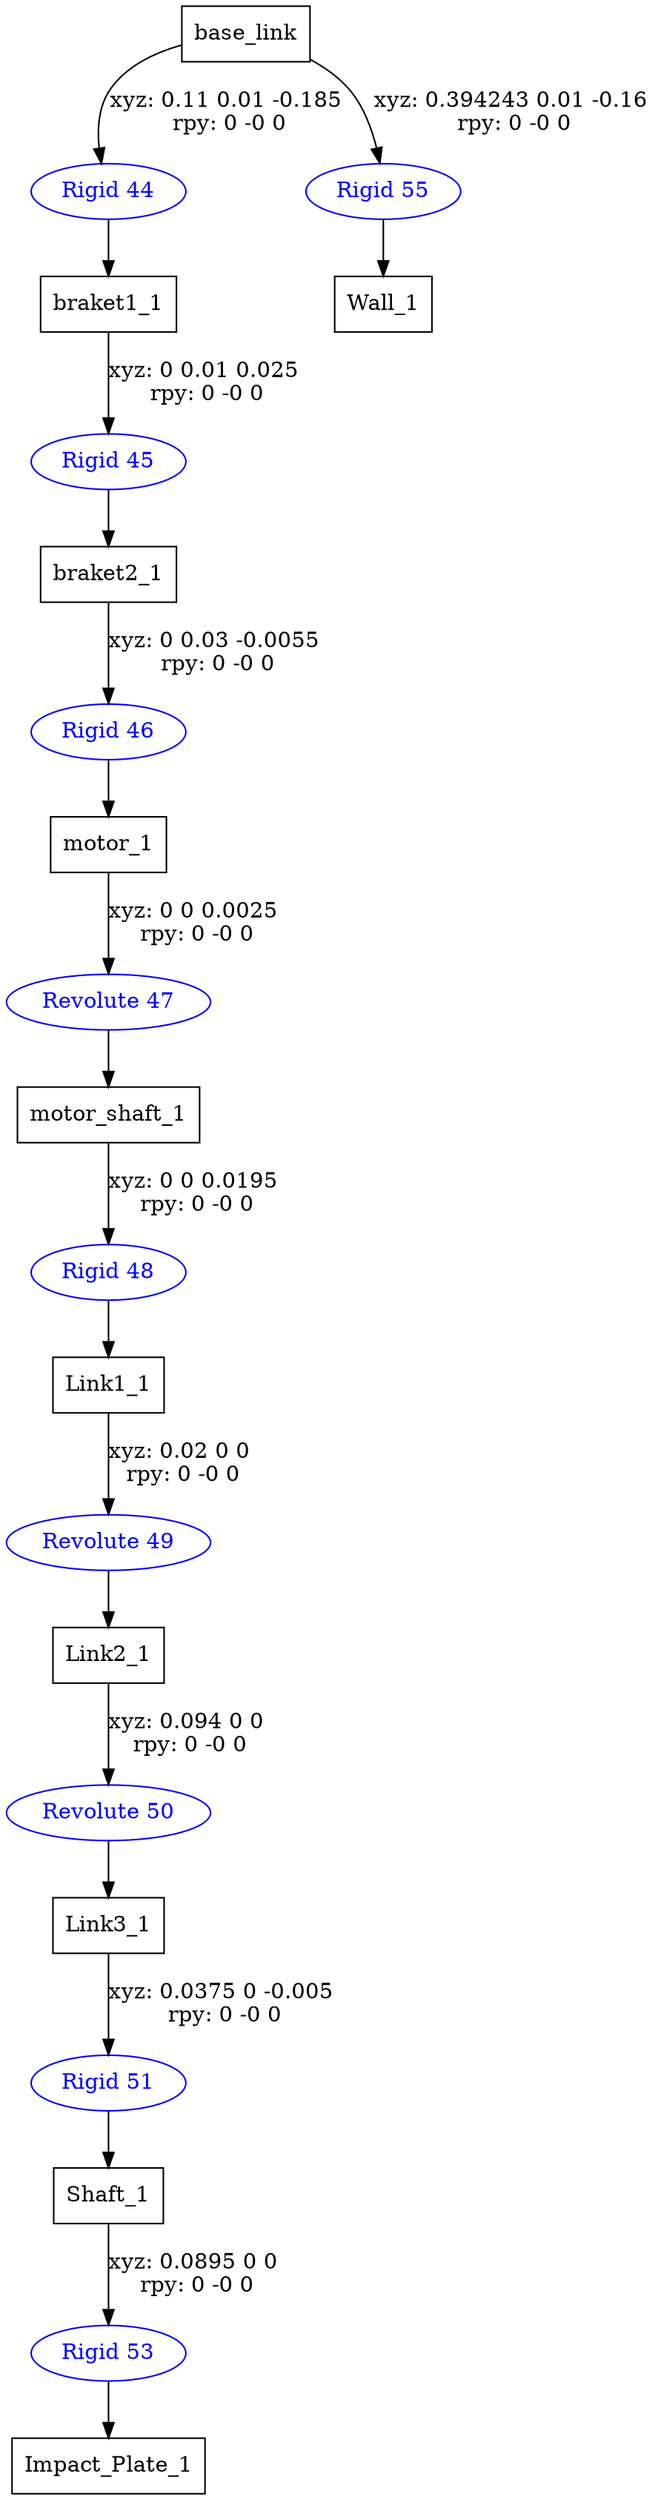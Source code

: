 digraph G {
node [shape=box];
"base_link" [label="base_link"];
"braket1_1" [label="braket1_1"];
"braket2_1" [label="braket2_1"];
"motor_1" [label="motor_1"];
"motor_shaft_1" [label="motor_shaft_1"];
"Link1_1" [label="Link1_1"];
"Link2_1" [label="Link2_1"];
"Link3_1" [label="Link3_1"];
"Shaft_1" [label="Shaft_1"];
"Impact_Plate_1" [label="Impact_Plate_1"];
"Wall_1" [label="Wall_1"];
node [shape=ellipse, color=blue, fontcolor=blue];
"base_link" -> "Rigid 44" [label="xyz: 0.11 0.01 -0.185 \nrpy: 0 -0 0"]
"Rigid 44" -> "braket1_1"
"braket1_1" -> "Rigid 45" [label="xyz: 0 0.01 0.025 \nrpy: 0 -0 0"]
"Rigid 45" -> "braket2_1"
"braket2_1" -> "Rigid 46" [label="xyz: 0 0.03 -0.0055 \nrpy: 0 -0 0"]
"Rigid 46" -> "motor_1"
"motor_1" -> "Revolute 47" [label="xyz: 0 0 0.0025 \nrpy: 0 -0 0"]
"Revolute 47" -> "motor_shaft_1"
"motor_shaft_1" -> "Rigid 48" [label="xyz: 0 0 0.0195 \nrpy: 0 -0 0"]
"Rigid 48" -> "Link1_1"
"Link1_1" -> "Revolute 49" [label="xyz: 0.02 0 0 \nrpy: 0 -0 0"]
"Revolute 49" -> "Link2_1"
"Link2_1" -> "Revolute 50" [label="xyz: 0.094 0 0 \nrpy: 0 -0 0"]
"Revolute 50" -> "Link3_1"
"Link3_1" -> "Rigid 51" [label="xyz: 0.0375 0 -0.005 \nrpy: 0 -0 0"]
"Rigid 51" -> "Shaft_1"
"Shaft_1" -> "Rigid 53" [label="xyz: 0.0895 0 0 \nrpy: 0 -0 0"]
"Rigid 53" -> "Impact_Plate_1"
"base_link" -> "Rigid 55" [label="xyz: 0.394243 0.01 -0.16 \nrpy: 0 -0 0"]
"Rigid 55" -> "Wall_1"
}
